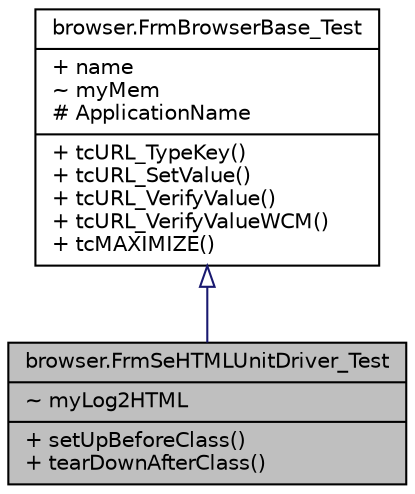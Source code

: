 digraph "browser.FrmSeHTMLUnitDriver_Test"
{
 // INTERACTIVE_SVG=YES
 // LATEX_PDF_SIZE
  edge [fontname="Helvetica",fontsize="10",labelfontname="Helvetica",labelfontsize="10"];
  node [fontname="Helvetica",fontsize="10",shape=record];
  Node0 [label="{browser.FrmSeHTMLUnitDriver_Test\n|~ myLog2HTML\l|+ setUpBeforeClass()\l+ tearDownAfterClass()\l}",height=0.2,width=0.4,color="black", fillcolor="grey75", style="filled", fontcolor="black",tooltip=" "];
  Node1 -> Node0 [dir="back",color="midnightblue",fontsize="10",style="solid",arrowtail="onormal",fontname="Helvetica"];
  Node1 [label="{browser.FrmBrowserBase_Test\n|+ name\l~ myMem\l# ApplicationName\l|+ tcURL_TypeKey()\l+ tcURL_SetValue()\l+ tcURL_VerifyValue()\l+ tcURL_VerifyValueWCM()\l+ tcMAXIMIZE()\l}",height=0.2,width=0.4,color="black", fillcolor="white", style="filled",URL="$classbrowser_1_1_frm_browser_base___test.html",tooltip=" "];
}
